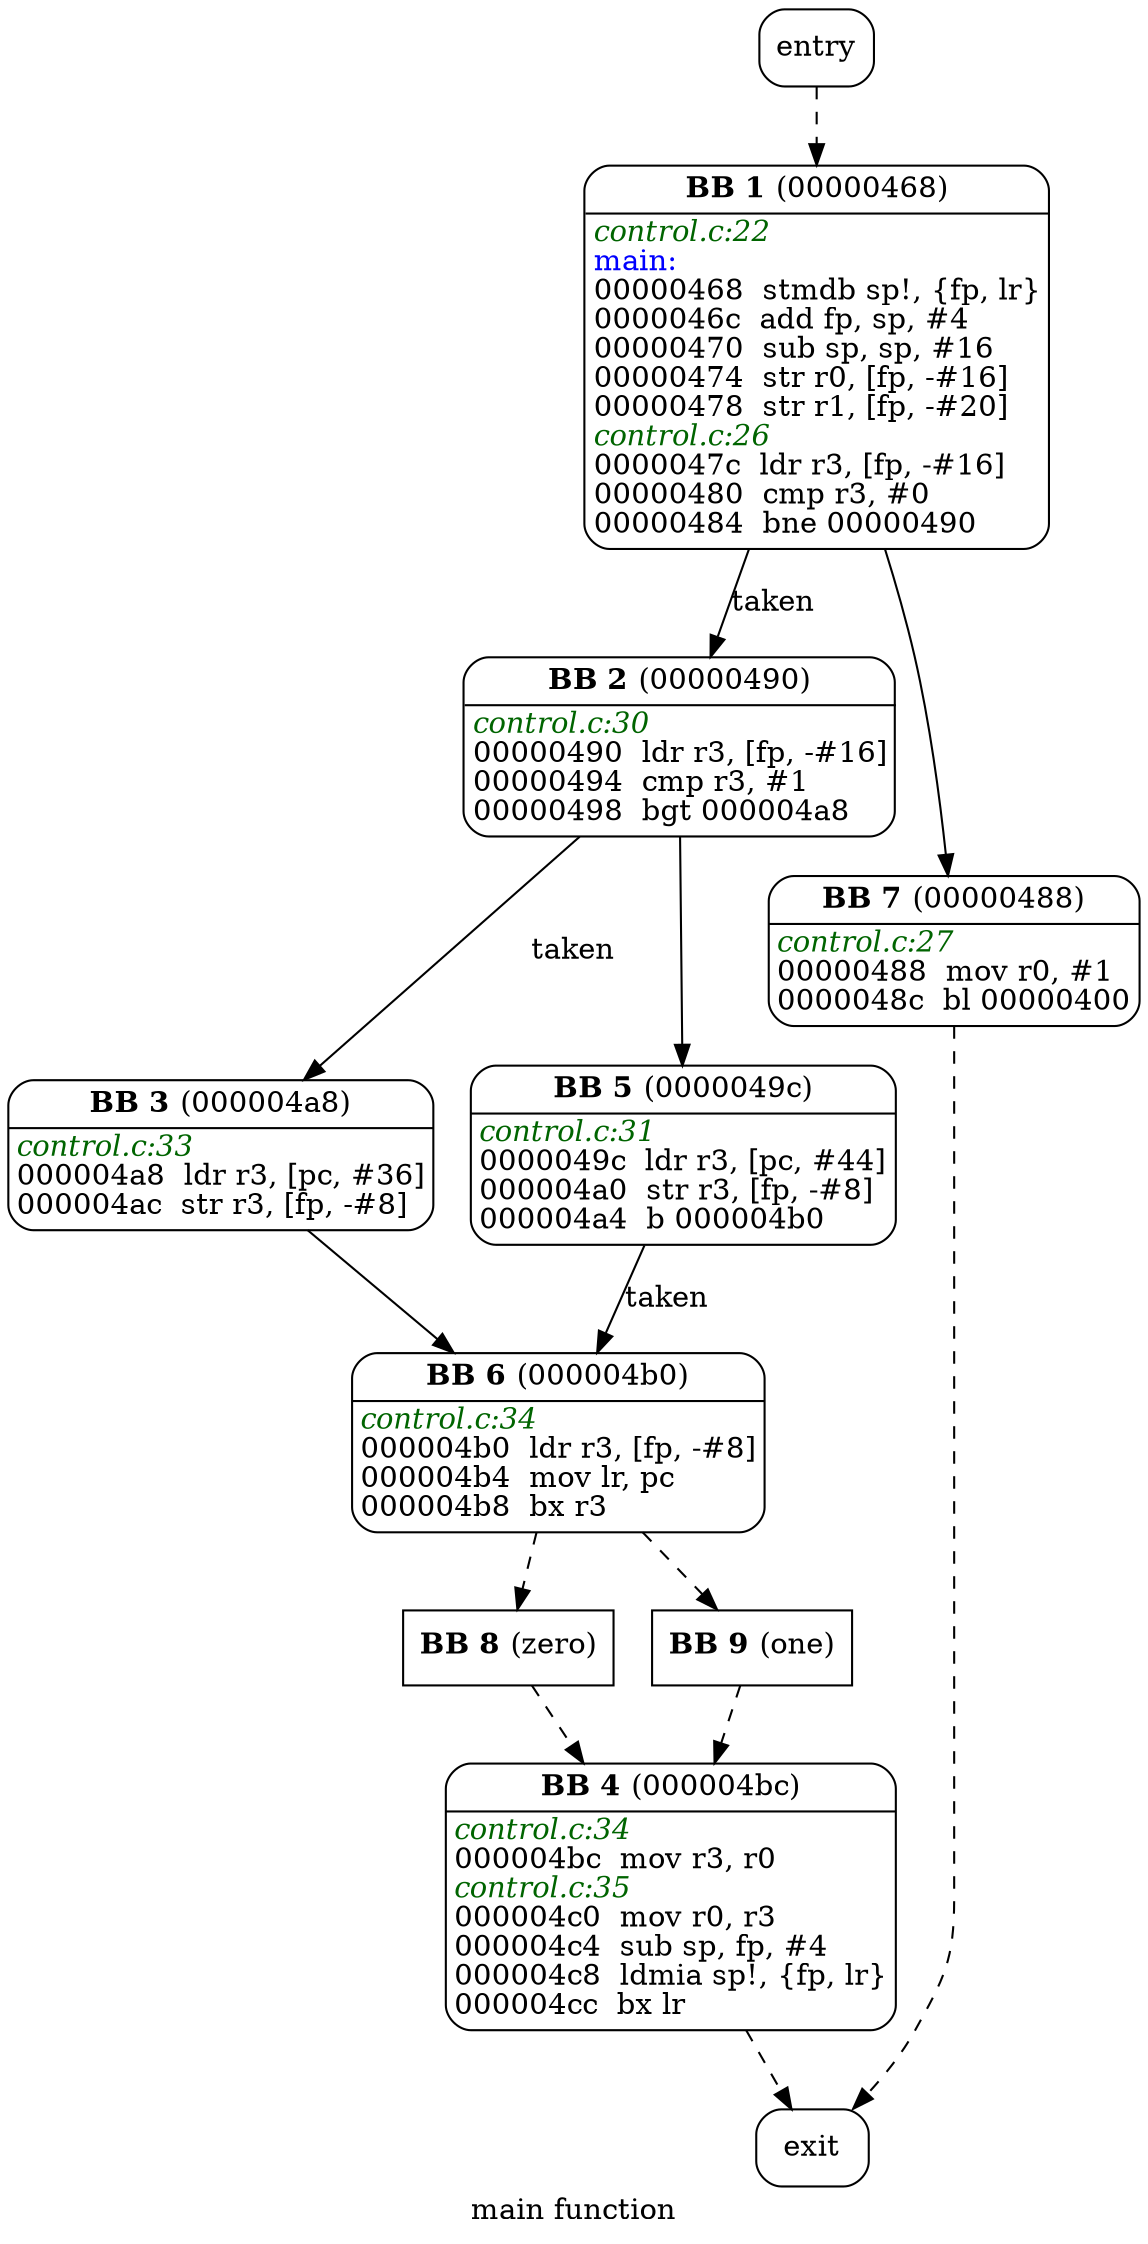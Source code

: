 digraph main {
	graph [bb="0,0,427,1061",
		label=<main function>,
		lheight=0.21,
		lp="213.5,11.5",
		lwidth=1.07
	];
	node [label="\N"];
	0	 [height=0.51389,
		label=<entry>,
		pos="304,1042.5",
		shape=Mrecord,
		width=0.75];
	1	 [height=2.5556,
		label=<<TABLE BORDER="0"><TR><TD><B>BB 1</B> (00000468)</TD></TR><HR/><TR><TD ALIGN="LEFT"><FONT COLOR="darkgreen"><I>control.c:22</I></FONT><BR ALIGN="left"/><FONT COLOR="blue">main:</FONT><BR ALIGN="left"/>00000468  stmdb sp!, \{fp, lr\}<BR ALIGN="left"/>0000046c  add fp, sp, #4<BR ALIGN="left"/>00000470  sub sp, sp, #16<BR ALIGN="left"/>00000474  str r0, [fp, -#16]<BR ALIGN="left"/>00000478  str r1, [fp, -#20]<BR ALIGN="left"/><FONT COLOR="darkgreen"><I>control.c:26</I></FONT><BR ALIGN="left"/>0000047c  ldr r3, [fp, -#16]<BR ALIGN="left"/>00000480  cmp r3, #0<BR ALIGN="left"/>00000484  bne 00000490<BR ALIGN="left"/></TD></TR></TABLE>>,
		margin=0,
		pos="304,895",
		shape=Mrecord,
		width=2.3889];
	0 -> 1	 [URL="2.dot",
		pos="e,304,986.59 304,1024.4 304,1016.8 304,1007.2 304,996.82",
		style=dashed];
	2	 [height=1.1944,
		label=<<TABLE BORDER="0"><TR><TD><B>BB 2</B> (00000490)</TD></TR><HR/><TR><TD ALIGN="LEFT"><FONT COLOR="darkgreen"><I>control.c:30</I></FONT><BR ALIGN="left"/>00000490  ldr r3, [fp, -#16]<BR ALIGN="left"/>00000494  cmp r3, #1<BR ALIGN="left"/>00000498  bgt 000004a8<BR ALIGN="left"/></TD></TR></TABLE>>,
		margin=0,
		pos="250,709",
		shape=Mrecord,
		width=2.2222];
	1 -> 2	 [URL="2.dot",
		label=<taken>,
		lp="285,777.5",
		pos="e,262.46,751.93 277.4,803.36 273.24,789.04 269.07,774.67 265.28,761.63"];
	7	 [height=1,
		label=<<TABLE BORDER="0"><TR><TD><B>BB 7</B> (00000488)</TD></TR><HR/><TR><TD ALIGN="LEFT"><FONT COLOR="darkgreen"><I>control.c:27</I></FONT><BR ALIGN="left"/>00000488  mov r0, #1<BR ALIGN="left"/>0000048c  bl 00000400<BR ALIGN="left"/></TD></TR></TABLE>>,
		margin=0,
		pos="358,612",
		shape=Mrecord,
		width=1.9167];
	1 -> 7	 [URL="2.dot",
		pos="e,354.22,647.55 327.93,803.39 331.95,786.37 335.83,768.7 339,752 344.94,720.69 349.74,685.11 353.03,657.65"];
	3	 [height=1,
		label=<<TABLE BORDER="0"><TR><TD><B>BB 3</B> (000004a8)</TD></TR><HR/><TR><TD ALIGN="LEFT"><FONT COLOR="darkgreen"><I>control.c:33</I></FONT><BR ALIGN="left"/>000004a8  ldr r3, [pc, #36]<BR ALIGN="left"/>000004ac  str r3, [fp, -#8]<BR ALIGN="left"/></TD></TR></TABLE>>,
		margin=0,
		pos="78,515",
		shape=Mrecord,
		width=2.1667];
	2 -> 3	 [URL="2.dot",
		label=<taken>,
		lp="210,612",
		pos="e,109.61,550.65 212.25,666.43 183.78,634.31 144.88,590.43 116.28,558.17"];
	5	 [height=1.1944,
		label=<<TABLE BORDER="0"><TR><TD><B>BB 5</B> (0000049c)</TD></TR><HR/><TR><TD ALIGN="LEFT"><FONT COLOR="darkgreen"><I>control.c:31</I></FONT><BR ALIGN="left"/>0000049c  ldr r3, [pc, #44]<BR ALIGN="left"/>000004a0  str r3, [fp, -#8]<BR ALIGN="left"/>000004a4  b 000004b0<BR ALIGN="left"/></TD></TR></TABLE>>,
		margin=0,
		pos="252,515",
		shape=Mrecord,
		width=2.1667];
	2 -> 5	 [URL="2.dot",
		pos="e,251.56,557.81 250.44,666.43 250.74,637.47 251.13,598.93 251.45,567.99"];
	6	 [height=1.1944,
		label=<<TABLE BORDER="0"><TR><TD><B>BB 6</B> (000004b0)</TD></TR><HR/><TR><TD ALIGN="LEFT"><FONT COLOR="darkgreen"><I>control.c:34</I></FONT><BR ALIGN="left"/>000004b0  ldr r3, [fp, -#8]<BR ALIGN="left"/>000004b4  mov lr, pc<BR ALIGN="left"/>000004b8  bx r3<BR ALIGN="left"/></TD></TR></TABLE>>,
		margin=0,
		pos="197,378",
		shape=Mrecord,
		width=2.125];
	3 -> 6	 [URL="2.dot",
		pos="e,159.84,420.78 108.96,479.36 122.45,463.82 138.52,445.33 153.21,428.42"];
	4	 [height=1.7778,
		label=<<TABLE BORDER="0"><TR><TD><B>BB 4</B> (000004bc)</TD></TR><HR/><TR><TD ALIGN="LEFT"><FONT COLOR="darkgreen"><I>control.c:34</I></FONT><BR ALIGN="left"/>000004bc  mov r3, r0<BR ALIGN="left"/><FONT COLOR="darkgreen"><I>control.c:35</I></FONT><BR ALIGN="left"/>000004c0  mov r0, r3<BR ALIGN="left"/>000004c4  sub sp, fp, #4<BR ALIGN="left"/>000004c8  ldmia sp!, \{fp, lr\}<BR ALIGN="left"/>000004cc  bx lr<BR ALIGN="left"/></TD></TR></TABLE>>,
		margin=0,
		pos="245,161",
		shape=Mrecord,
		width=2.3472];
	10	 [URL="2.dot",
		height=0.51389,
		label=<exit>,
		pos="301,41.5",
		shape=Mrecord,
		width=0.75];
	4 -> 10	 [URL="2.dot",
		pos="e,292.45,59.735 274.8,97.401 279.51,87.358 284.15,77.46 288.18,68.849",
		style=dashed];
	5 -> 6	 [URL="2.dot",
		label=<taken>,
		lp="242,446.5",
		pos="e,214.09,420.57 234.9,472.4 229.52,459 223.52,444.05 217.9,430.06"];
	8	 [URL="1.dot",
		height=0.5,
		label=<<B>BB 8</B> (zero)>,
		pos="175,280",
		shape=box,
		width=1.1389];
	6 -> 8	 [URL="2.dot",
		pos="e,179.1,298.24 187.41,335.3 185.34,326.06 183.2,316.52 181.29,308.01",
		style=dashed];
	9	 [URL="2.dot",
		height=0.5,
		label=<<B>BB 9</B> (one)>,
		pos="273,280",
		shape=box,
		width=1.0833];
	6 -> 9	 [URL="2.dot",
		pos="e,258.85,298.24 230.11,335.3 237.75,325.45 245.66,315.26 252.57,306.34",
		style=dashed];
	7 -> 10	 [URL="2.dot",
		pos="e,315.98,59.668 358,576.49 358,542.97 358,491.32 358,446.5 358,446.5 358,446.5 358,161 358,126.35 338.24,91.073 321.98,67.921",
		style=dashed];
	8 -> 4	 [URL="2.dot",
		pos="e,207.62,224.55 185.63,261.93 190.37,253.87 196.29,243.81 202.54,233.17",
		style=dashed];
	9 -> 4	 [URL="2.dot",
		pos="e,259.95,224.55 268.75,261.93 266.93,254.19 264.67,244.6 262.28,234.43",
		style=dashed];
}
